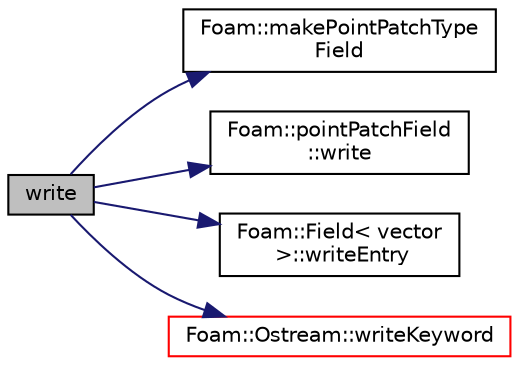digraph "write"
{
  bgcolor="transparent";
  edge [fontname="Helvetica",fontsize="10",labelfontname="Helvetica",labelfontsize="10"];
  node [fontname="Helvetica",fontsize="10",shape=record];
  rankdir="LR";
  Node763 [label="write",height=0.2,width=0.4,color="black", fillcolor="grey75", style="filled", fontcolor="black"];
  Node763 -> Node764 [color="midnightblue",fontsize="10",style="solid",fontname="Helvetica"];
  Node764 [label="Foam::makePointPatchType\lField",height=0.2,width=0.4,color="black",URL="$a21851.html#a0f203d1b2afeb748ca75896bf3597dbe"];
  Node763 -> Node765 [color="midnightblue",fontsize="10",style="solid",fontname="Helvetica"];
  Node765 [label="Foam::pointPatchField\l::write",height=0.2,width=0.4,color="black",URL="$a23773.html#a293fdfec8bdfbd5c3913ab4c9f3454ff",tooltip="Write. "];
  Node763 -> Node766 [color="midnightblue",fontsize="10",style="solid",fontname="Helvetica"];
  Node766 [label="Foam::Field\< vector\l \>::writeEntry",height=0.2,width=0.4,color="black",URL="$a27573.html#a7c03447f7f0471351fe57a41b62c8686",tooltip="Write the field as a dictionary entry. "];
  Node763 -> Node767 [color="midnightblue",fontsize="10",style="solid",fontname="Helvetica"];
  Node767 [label="Foam::Ostream::writeKeyword",height=0.2,width=0.4,color="red",URL="$a27345.html#a3c58b2bb9174ea3c4a5fa58095d1290e",tooltip="Write the keyword followed by an appropriate indentation. "];
}
